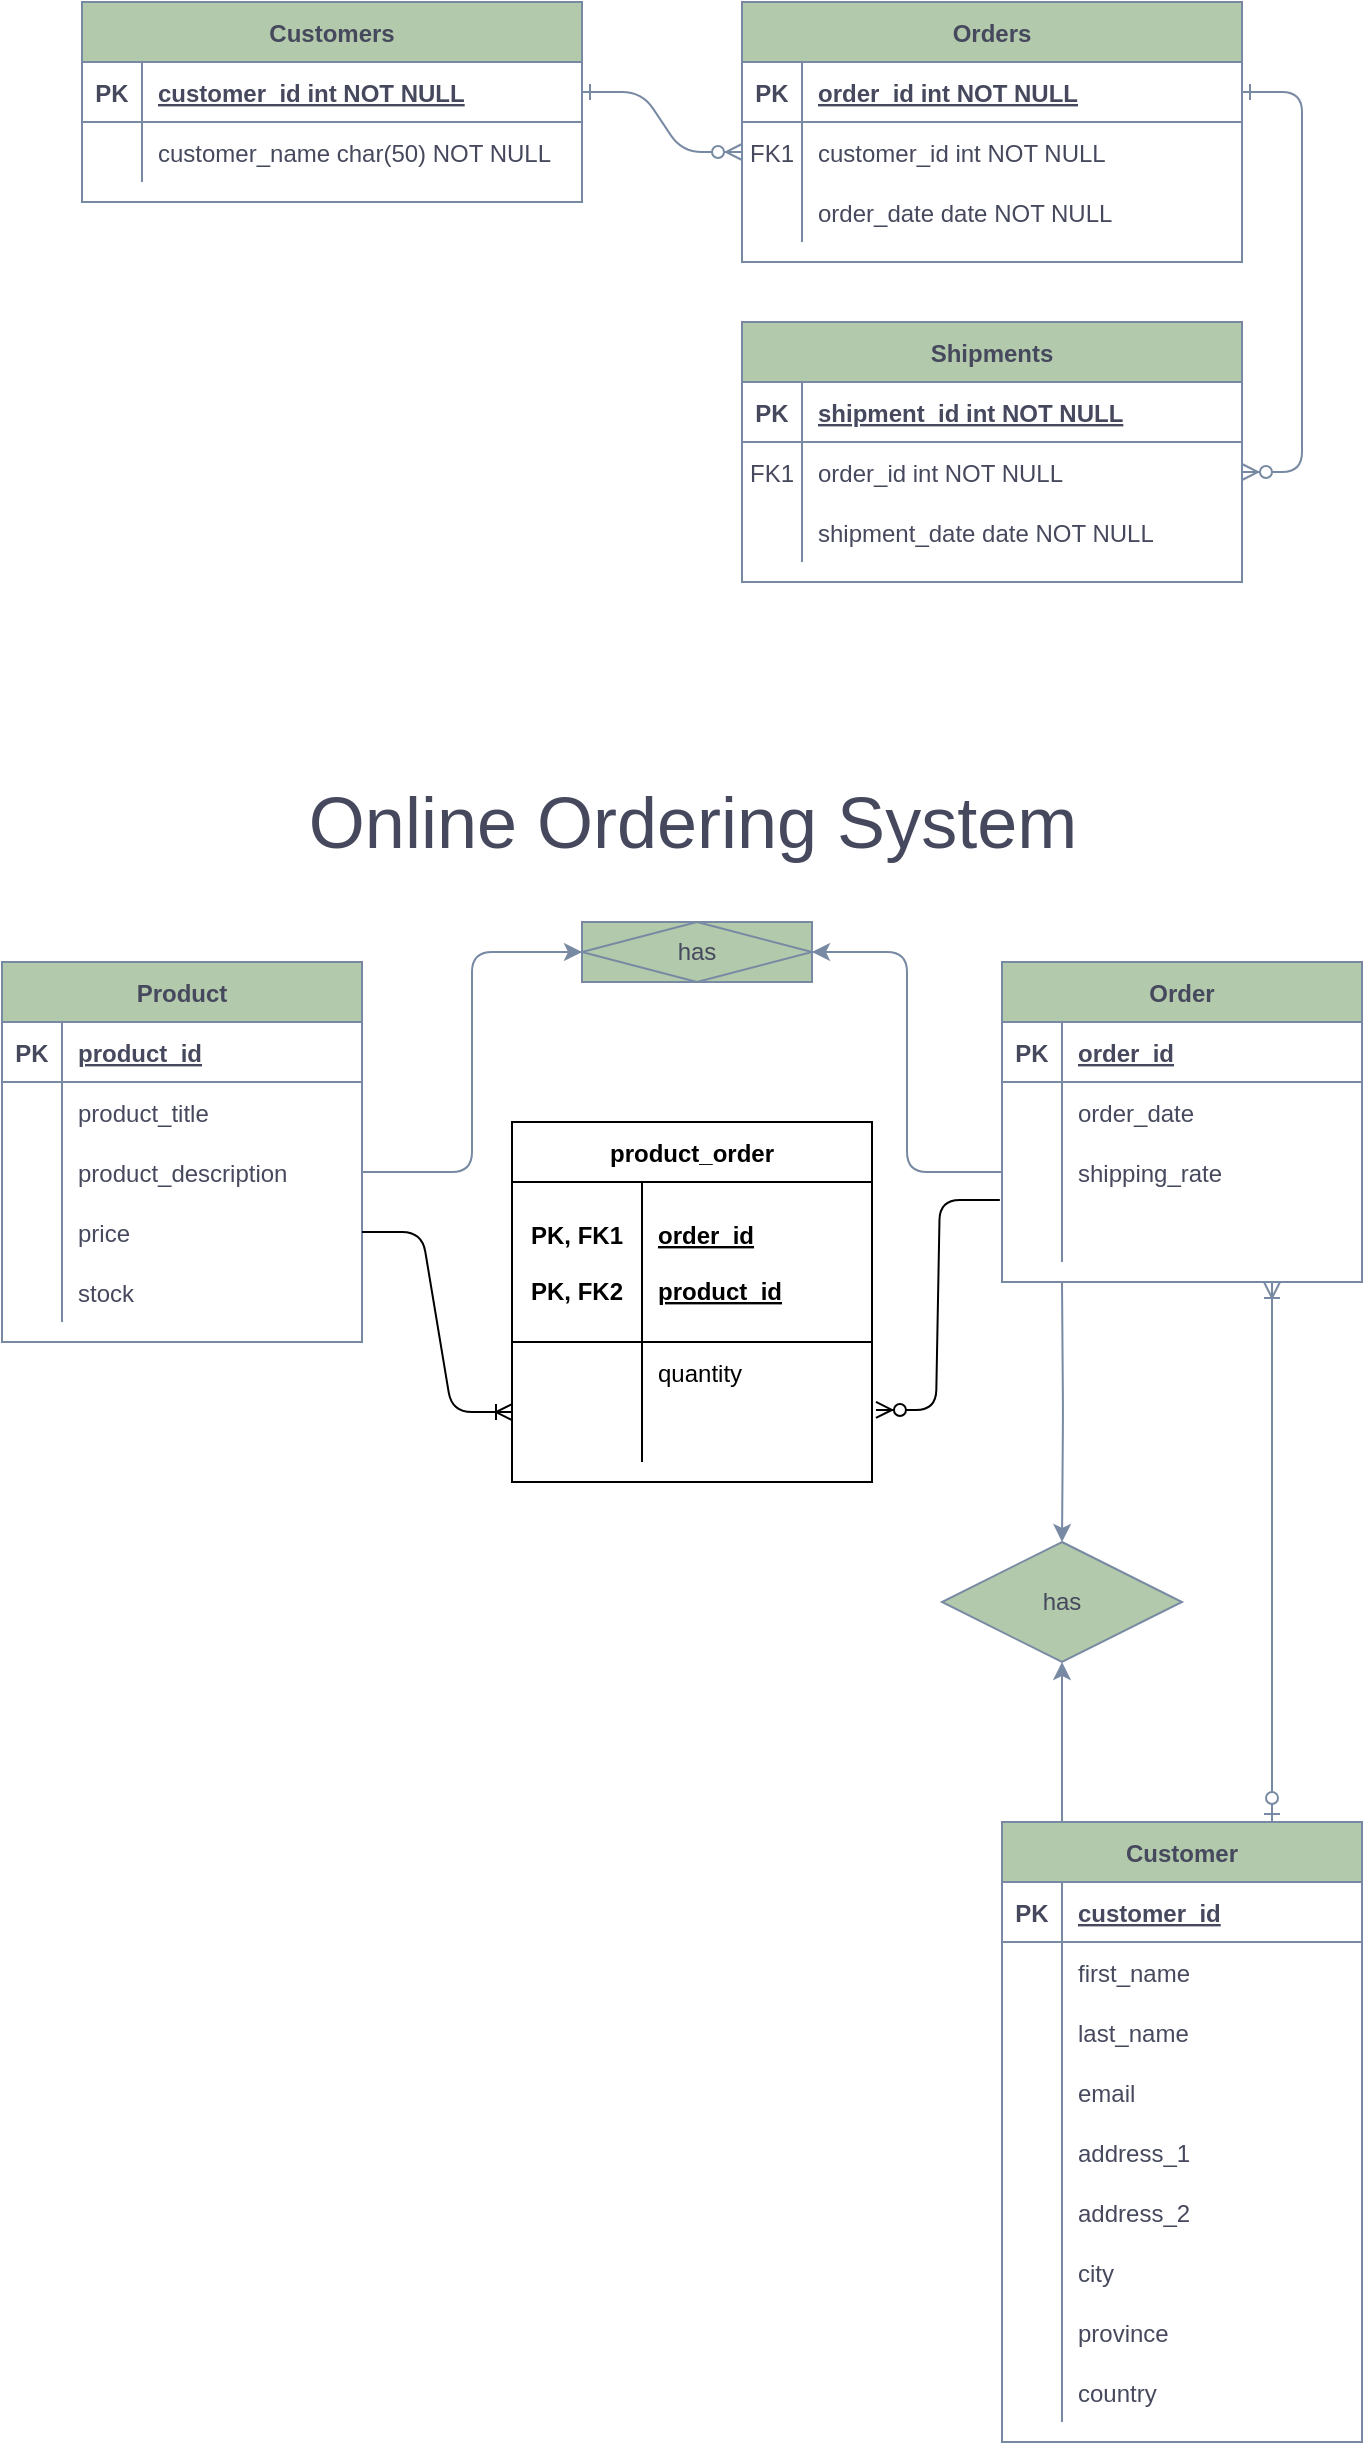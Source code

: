 <mxfile version="14.2.9" type="github">
  <diagram id="R2lEEEUBdFMjLlhIrx00" name="Page-1">
    <mxGraphModel dx="1355" dy="806" grid="1" gridSize="10" guides="1" tooltips="1" connect="1" arrows="1" fold="1" page="1" pageScale="1" pageWidth="850" pageHeight="1100" math="0" shadow="0" extFonts="Permanent Marker^https://fonts.googleapis.com/css?family=Permanent+Marker">
      <root>
        <mxCell id="0" />
        <mxCell id="1" parent="0" />
        <mxCell id="C-vyLk0tnHw3VtMMgP7b-1" value="" style="edgeStyle=entityRelationEdgeStyle;endArrow=ERzeroToMany;startArrow=ERone;endFill=1;startFill=0;strokeColor=#788AA3;fontColor=#46495D;" parent="1" source="C-vyLk0tnHw3VtMMgP7b-24" target="C-vyLk0tnHw3VtMMgP7b-6" edge="1">
          <mxGeometry width="100" height="100" relative="1" as="geometry">
            <mxPoint x="340" y="720" as="sourcePoint" />
            <mxPoint x="440" y="620" as="targetPoint" />
          </mxGeometry>
        </mxCell>
        <mxCell id="C-vyLk0tnHw3VtMMgP7b-12" value="" style="edgeStyle=entityRelationEdgeStyle;endArrow=ERzeroToMany;startArrow=ERone;endFill=1;startFill=0;strokeColor=#788AA3;fontColor=#46495D;" parent="1" source="C-vyLk0tnHw3VtMMgP7b-3" target="C-vyLk0tnHw3VtMMgP7b-17" edge="1">
          <mxGeometry width="100" height="100" relative="1" as="geometry">
            <mxPoint x="400" y="180" as="sourcePoint" />
            <mxPoint x="460" y="205" as="targetPoint" />
          </mxGeometry>
        </mxCell>
        <mxCell id="C-vyLk0tnHw3VtMMgP7b-2" value="Orders" style="shape=table;startSize=30;container=1;collapsible=1;childLayout=tableLayout;fixedRows=1;rowLines=0;fontStyle=1;align=center;resizeLast=1;fillColor=#B2C9AB;strokeColor=#788AA3;fontColor=#46495D;" parent="1" vertex="1">
          <mxGeometry x="450" y="120" width="250" height="130" as="geometry" />
        </mxCell>
        <mxCell id="C-vyLk0tnHw3VtMMgP7b-3" value="" style="shape=partialRectangle;collapsible=0;dropTarget=0;pointerEvents=0;fillColor=none;points=[[0,0.5],[1,0.5]];portConstraint=eastwest;top=0;left=0;right=0;bottom=1;strokeColor=#788AA3;fontColor=#46495D;" parent="C-vyLk0tnHw3VtMMgP7b-2" vertex="1">
          <mxGeometry y="30" width="250" height="30" as="geometry" />
        </mxCell>
        <mxCell id="C-vyLk0tnHw3VtMMgP7b-4" value="PK" style="shape=partialRectangle;overflow=hidden;connectable=0;fillColor=none;top=0;left=0;bottom=0;right=0;fontStyle=1;strokeColor=#788AA3;fontColor=#46495D;" parent="C-vyLk0tnHw3VtMMgP7b-3" vertex="1">
          <mxGeometry width="30" height="30" as="geometry" />
        </mxCell>
        <mxCell id="C-vyLk0tnHw3VtMMgP7b-5" value="order_id int NOT NULL " style="shape=partialRectangle;overflow=hidden;connectable=0;fillColor=none;top=0;left=0;bottom=0;right=0;align=left;spacingLeft=6;fontStyle=5;strokeColor=#788AA3;fontColor=#46495D;" parent="C-vyLk0tnHw3VtMMgP7b-3" vertex="1">
          <mxGeometry x="30" width="220" height="30" as="geometry" />
        </mxCell>
        <mxCell id="C-vyLk0tnHw3VtMMgP7b-6" value="" style="shape=partialRectangle;collapsible=0;dropTarget=0;pointerEvents=0;fillColor=none;points=[[0,0.5],[1,0.5]];portConstraint=eastwest;top=0;left=0;right=0;bottom=0;strokeColor=#788AA3;fontColor=#46495D;" parent="C-vyLk0tnHw3VtMMgP7b-2" vertex="1">
          <mxGeometry y="60" width="250" height="30" as="geometry" />
        </mxCell>
        <mxCell id="C-vyLk0tnHw3VtMMgP7b-7" value="FK1" style="shape=partialRectangle;overflow=hidden;connectable=0;fillColor=none;top=0;left=0;bottom=0;right=0;strokeColor=#788AA3;fontColor=#46495D;" parent="C-vyLk0tnHw3VtMMgP7b-6" vertex="1">
          <mxGeometry width="30" height="30" as="geometry" />
        </mxCell>
        <mxCell id="C-vyLk0tnHw3VtMMgP7b-8" value="customer_id int NOT NULL" style="shape=partialRectangle;overflow=hidden;connectable=0;fillColor=none;top=0;left=0;bottom=0;right=0;align=left;spacingLeft=6;strokeColor=#788AA3;fontColor=#46495D;" parent="C-vyLk0tnHw3VtMMgP7b-6" vertex="1">
          <mxGeometry x="30" width="220" height="30" as="geometry" />
        </mxCell>
        <mxCell id="C-vyLk0tnHw3VtMMgP7b-9" value="" style="shape=partialRectangle;collapsible=0;dropTarget=0;pointerEvents=0;fillColor=none;points=[[0,0.5],[1,0.5]];portConstraint=eastwest;top=0;left=0;right=0;bottom=0;strokeColor=#788AA3;fontColor=#46495D;" parent="C-vyLk0tnHw3VtMMgP7b-2" vertex="1">
          <mxGeometry y="90" width="250" height="30" as="geometry" />
        </mxCell>
        <mxCell id="C-vyLk0tnHw3VtMMgP7b-10" value="" style="shape=partialRectangle;overflow=hidden;connectable=0;fillColor=none;top=0;left=0;bottom=0;right=0;strokeColor=#788AA3;fontColor=#46495D;" parent="C-vyLk0tnHw3VtMMgP7b-9" vertex="1">
          <mxGeometry width="30" height="30" as="geometry" />
        </mxCell>
        <mxCell id="C-vyLk0tnHw3VtMMgP7b-11" value="order_date date NOT NULL" style="shape=partialRectangle;overflow=hidden;connectable=0;fillColor=none;top=0;left=0;bottom=0;right=0;align=left;spacingLeft=6;strokeColor=#788AA3;fontColor=#46495D;" parent="C-vyLk0tnHw3VtMMgP7b-9" vertex="1">
          <mxGeometry x="30" width="220" height="30" as="geometry" />
        </mxCell>
        <mxCell id="C-vyLk0tnHw3VtMMgP7b-13" value="Shipments" style="shape=table;startSize=30;container=1;collapsible=1;childLayout=tableLayout;fixedRows=1;rowLines=0;fontStyle=1;align=center;resizeLast=1;fillColor=#B2C9AB;strokeColor=#788AA3;fontColor=#46495D;" parent="1" vertex="1">
          <mxGeometry x="450" y="280" width="250" height="130" as="geometry" />
        </mxCell>
        <mxCell id="C-vyLk0tnHw3VtMMgP7b-14" value="" style="shape=partialRectangle;collapsible=0;dropTarget=0;pointerEvents=0;fillColor=none;points=[[0,0.5],[1,0.5]];portConstraint=eastwest;top=0;left=0;right=0;bottom=1;strokeColor=#788AA3;fontColor=#46495D;" parent="C-vyLk0tnHw3VtMMgP7b-13" vertex="1">
          <mxGeometry y="30" width="250" height="30" as="geometry" />
        </mxCell>
        <mxCell id="C-vyLk0tnHw3VtMMgP7b-15" value="PK" style="shape=partialRectangle;overflow=hidden;connectable=0;fillColor=none;top=0;left=0;bottom=0;right=0;fontStyle=1;strokeColor=#788AA3;fontColor=#46495D;" parent="C-vyLk0tnHw3VtMMgP7b-14" vertex="1">
          <mxGeometry width="30" height="30" as="geometry" />
        </mxCell>
        <mxCell id="C-vyLk0tnHw3VtMMgP7b-16" value="shipment_id int NOT NULL " style="shape=partialRectangle;overflow=hidden;connectable=0;fillColor=none;top=0;left=0;bottom=0;right=0;align=left;spacingLeft=6;fontStyle=5;strokeColor=#788AA3;fontColor=#46495D;" parent="C-vyLk0tnHw3VtMMgP7b-14" vertex="1">
          <mxGeometry x="30" width="220" height="30" as="geometry" />
        </mxCell>
        <mxCell id="C-vyLk0tnHw3VtMMgP7b-17" value="" style="shape=partialRectangle;collapsible=0;dropTarget=0;pointerEvents=0;fillColor=none;points=[[0,0.5],[1,0.5]];portConstraint=eastwest;top=0;left=0;right=0;bottom=0;strokeColor=#788AA3;fontColor=#46495D;" parent="C-vyLk0tnHw3VtMMgP7b-13" vertex="1">
          <mxGeometry y="60" width="250" height="30" as="geometry" />
        </mxCell>
        <mxCell id="C-vyLk0tnHw3VtMMgP7b-18" value="FK1" style="shape=partialRectangle;overflow=hidden;connectable=0;fillColor=none;top=0;left=0;bottom=0;right=0;strokeColor=#788AA3;fontColor=#46495D;" parent="C-vyLk0tnHw3VtMMgP7b-17" vertex="1">
          <mxGeometry width="30" height="30" as="geometry" />
        </mxCell>
        <mxCell id="C-vyLk0tnHw3VtMMgP7b-19" value="order_id int NOT NULL" style="shape=partialRectangle;overflow=hidden;connectable=0;fillColor=none;top=0;left=0;bottom=0;right=0;align=left;spacingLeft=6;strokeColor=#788AA3;fontColor=#46495D;" parent="C-vyLk0tnHw3VtMMgP7b-17" vertex="1">
          <mxGeometry x="30" width="220" height="30" as="geometry" />
        </mxCell>
        <mxCell id="C-vyLk0tnHw3VtMMgP7b-20" value="" style="shape=partialRectangle;collapsible=0;dropTarget=0;pointerEvents=0;fillColor=none;points=[[0,0.5],[1,0.5]];portConstraint=eastwest;top=0;left=0;right=0;bottom=0;strokeColor=#788AA3;fontColor=#46495D;" parent="C-vyLk0tnHw3VtMMgP7b-13" vertex="1">
          <mxGeometry y="90" width="250" height="30" as="geometry" />
        </mxCell>
        <mxCell id="C-vyLk0tnHw3VtMMgP7b-21" value="" style="shape=partialRectangle;overflow=hidden;connectable=0;fillColor=none;top=0;left=0;bottom=0;right=0;strokeColor=#788AA3;fontColor=#46495D;" parent="C-vyLk0tnHw3VtMMgP7b-20" vertex="1">
          <mxGeometry width="30" height="30" as="geometry" />
        </mxCell>
        <mxCell id="C-vyLk0tnHw3VtMMgP7b-22" value="shipment_date date NOT NULL" style="shape=partialRectangle;overflow=hidden;connectable=0;fillColor=none;top=0;left=0;bottom=0;right=0;align=left;spacingLeft=6;strokeColor=#788AA3;fontColor=#46495D;" parent="C-vyLk0tnHw3VtMMgP7b-20" vertex="1">
          <mxGeometry x="30" width="220" height="30" as="geometry" />
        </mxCell>
        <mxCell id="C-vyLk0tnHw3VtMMgP7b-23" value="Customers" style="shape=table;startSize=30;container=1;collapsible=1;childLayout=tableLayout;fixedRows=1;rowLines=0;fontStyle=1;align=center;resizeLast=1;fillColor=#B2C9AB;strokeColor=#788AA3;fontColor=#46495D;" parent="1" vertex="1">
          <mxGeometry x="120" y="120" width="250" height="100" as="geometry" />
        </mxCell>
        <mxCell id="C-vyLk0tnHw3VtMMgP7b-24" value="" style="shape=partialRectangle;collapsible=0;dropTarget=0;pointerEvents=0;fillColor=none;points=[[0,0.5],[1,0.5]];portConstraint=eastwest;top=0;left=0;right=0;bottom=1;strokeColor=#788AA3;fontColor=#46495D;" parent="C-vyLk0tnHw3VtMMgP7b-23" vertex="1">
          <mxGeometry y="30" width="250" height="30" as="geometry" />
        </mxCell>
        <mxCell id="C-vyLk0tnHw3VtMMgP7b-25" value="PK" style="shape=partialRectangle;overflow=hidden;connectable=0;fillColor=none;top=0;left=0;bottom=0;right=0;fontStyle=1;strokeColor=#788AA3;fontColor=#46495D;" parent="C-vyLk0tnHw3VtMMgP7b-24" vertex="1">
          <mxGeometry width="30" height="30" as="geometry" />
        </mxCell>
        <mxCell id="C-vyLk0tnHw3VtMMgP7b-26" value="customer_id int NOT NULL " style="shape=partialRectangle;overflow=hidden;connectable=0;fillColor=none;top=0;left=0;bottom=0;right=0;align=left;spacingLeft=6;fontStyle=5;strokeColor=#788AA3;fontColor=#46495D;" parent="C-vyLk0tnHw3VtMMgP7b-24" vertex="1">
          <mxGeometry x="30" width="220" height="30" as="geometry" />
        </mxCell>
        <mxCell id="C-vyLk0tnHw3VtMMgP7b-27" value="" style="shape=partialRectangle;collapsible=0;dropTarget=0;pointerEvents=0;fillColor=none;points=[[0,0.5],[1,0.5]];portConstraint=eastwest;top=0;left=0;right=0;bottom=0;strokeColor=#788AA3;fontColor=#46495D;" parent="C-vyLk0tnHw3VtMMgP7b-23" vertex="1">
          <mxGeometry y="60" width="250" height="30" as="geometry" />
        </mxCell>
        <mxCell id="C-vyLk0tnHw3VtMMgP7b-28" value="" style="shape=partialRectangle;overflow=hidden;connectable=0;fillColor=none;top=0;left=0;bottom=0;right=0;strokeColor=#788AA3;fontColor=#46495D;" parent="C-vyLk0tnHw3VtMMgP7b-27" vertex="1">
          <mxGeometry width="30" height="30" as="geometry" />
        </mxCell>
        <mxCell id="C-vyLk0tnHw3VtMMgP7b-29" value="customer_name char(50) NOT NULL" style="shape=partialRectangle;overflow=hidden;connectable=0;fillColor=none;top=0;left=0;bottom=0;right=0;align=left;spacingLeft=6;strokeColor=#788AA3;fontColor=#46495D;" parent="C-vyLk0tnHw3VtMMgP7b-27" vertex="1">
          <mxGeometry x="30" width="220" height="30" as="geometry" />
        </mxCell>
        <mxCell id="H-Zj2OChRAa0Gneqg0xZ-1" value="Product" style="shape=table;startSize=30;container=1;collapsible=1;childLayout=tableLayout;fixedRows=1;rowLines=0;fontStyle=1;align=center;resizeLast=1;fillColor=#B2C9AB;strokeColor=#788AA3;fontColor=#46495D;" parent="1" vertex="1">
          <mxGeometry x="80" y="600" width="180" height="190" as="geometry" />
        </mxCell>
        <mxCell id="H-Zj2OChRAa0Gneqg0xZ-2" value="" style="shape=partialRectangle;collapsible=0;dropTarget=0;pointerEvents=0;fillColor=none;top=0;left=0;bottom=1;right=0;points=[[0,0.5],[1,0.5]];portConstraint=eastwest;strokeColor=#788AA3;fontColor=#46495D;" parent="H-Zj2OChRAa0Gneqg0xZ-1" vertex="1">
          <mxGeometry y="30" width="180" height="30" as="geometry" />
        </mxCell>
        <mxCell id="H-Zj2OChRAa0Gneqg0xZ-3" value="PK" style="shape=partialRectangle;connectable=0;fillColor=none;top=0;left=0;bottom=0;right=0;fontStyle=1;overflow=hidden;strokeColor=#788AA3;fontColor=#46495D;" parent="H-Zj2OChRAa0Gneqg0xZ-2" vertex="1">
          <mxGeometry width="30" height="30" as="geometry" />
        </mxCell>
        <mxCell id="H-Zj2OChRAa0Gneqg0xZ-4" value="product_id" style="shape=partialRectangle;connectable=0;fillColor=none;top=0;left=0;bottom=0;right=0;align=left;spacingLeft=6;fontStyle=5;overflow=hidden;strokeColor=#788AA3;fontColor=#46495D;" parent="H-Zj2OChRAa0Gneqg0xZ-2" vertex="1">
          <mxGeometry x="30" width="150" height="30" as="geometry" />
        </mxCell>
        <mxCell id="H-Zj2OChRAa0Gneqg0xZ-5" value="" style="shape=partialRectangle;collapsible=0;dropTarget=0;pointerEvents=0;fillColor=none;top=0;left=0;bottom=0;right=0;points=[[0,0.5],[1,0.5]];portConstraint=eastwest;strokeColor=#788AA3;fontColor=#46495D;" parent="H-Zj2OChRAa0Gneqg0xZ-1" vertex="1">
          <mxGeometry y="60" width="180" height="30" as="geometry" />
        </mxCell>
        <mxCell id="H-Zj2OChRAa0Gneqg0xZ-6" value="" style="shape=partialRectangle;connectable=0;fillColor=none;top=0;left=0;bottom=0;right=0;editable=1;overflow=hidden;strokeColor=#788AA3;fontColor=#46495D;" parent="H-Zj2OChRAa0Gneqg0xZ-5" vertex="1">
          <mxGeometry width="30" height="30" as="geometry" />
        </mxCell>
        <mxCell id="H-Zj2OChRAa0Gneqg0xZ-7" value="product_title" style="shape=partialRectangle;connectable=0;fillColor=none;top=0;left=0;bottom=0;right=0;align=left;spacingLeft=6;overflow=hidden;strokeColor=#788AA3;fontColor=#46495D;" parent="H-Zj2OChRAa0Gneqg0xZ-5" vertex="1">
          <mxGeometry x="30" width="150" height="30" as="geometry" />
        </mxCell>
        <mxCell id="H-Zj2OChRAa0Gneqg0xZ-8" value="" style="shape=partialRectangle;collapsible=0;dropTarget=0;pointerEvents=0;fillColor=none;top=0;left=0;bottom=0;right=0;points=[[0,0.5],[1,0.5]];portConstraint=eastwest;strokeColor=#788AA3;fontColor=#46495D;" parent="H-Zj2OChRAa0Gneqg0xZ-1" vertex="1">
          <mxGeometry y="90" width="180" height="30" as="geometry" />
        </mxCell>
        <mxCell id="H-Zj2OChRAa0Gneqg0xZ-9" value="" style="shape=partialRectangle;connectable=0;fillColor=none;top=0;left=0;bottom=0;right=0;editable=1;overflow=hidden;strokeColor=#788AA3;fontColor=#46495D;" parent="H-Zj2OChRAa0Gneqg0xZ-8" vertex="1">
          <mxGeometry width="30" height="30" as="geometry" />
        </mxCell>
        <mxCell id="H-Zj2OChRAa0Gneqg0xZ-10" value="product_description" style="shape=partialRectangle;connectable=0;fillColor=none;top=0;left=0;bottom=0;right=0;align=left;spacingLeft=6;overflow=hidden;strokeColor=#788AA3;fontColor=#46495D;" parent="H-Zj2OChRAa0Gneqg0xZ-8" vertex="1">
          <mxGeometry x="30" width="150" height="30" as="geometry" />
        </mxCell>
        <mxCell id="H-Zj2OChRAa0Gneqg0xZ-11" value="" style="shape=partialRectangle;collapsible=0;dropTarget=0;pointerEvents=0;fillColor=none;top=0;left=0;bottom=0;right=0;points=[[0,0.5],[1,0.5]];portConstraint=eastwest;strokeColor=#788AA3;fontColor=#46495D;" parent="H-Zj2OChRAa0Gneqg0xZ-1" vertex="1">
          <mxGeometry y="120" width="180" height="30" as="geometry" />
        </mxCell>
        <mxCell id="H-Zj2OChRAa0Gneqg0xZ-12" value="" style="shape=partialRectangle;connectable=0;fillColor=none;top=0;left=0;bottom=0;right=0;editable=1;overflow=hidden;strokeColor=#788AA3;fontColor=#46495D;" parent="H-Zj2OChRAa0Gneqg0xZ-11" vertex="1">
          <mxGeometry width="30" height="30" as="geometry" />
        </mxCell>
        <mxCell id="H-Zj2OChRAa0Gneqg0xZ-13" value="price" style="shape=partialRectangle;connectable=0;fillColor=none;top=0;left=0;bottom=0;right=0;align=left;spacingLeft=6;overflow=hidden;strokeColor=#788AA3;fontColor=#46495D;" parent="H-Zj2OChRAa0Gneqg0xZ-11" vertex="1">
          <mxGeometry x="30" width="150" height="30" as="geometry" />
        </mxCell>
        <mxCell id="H-Zj2OChRAa0Gneqg0xZ-42" value="" style="shape=partialRectangle;collapsible=0;dropTarget=0;pointerEvents=0;fillColor=none;top=0;left=0;bottom=0;right=0;points=[[0,0.5],[1,0.5]];portConstraint=eastwest;strokeColor=#788AA3;fontColor=#46495D;" parent="H-Zj2OChRAa0Gneqg0xZ-1" vertex="1">
          <mxGeometry y="150" width="180" height="30" as="geometry" />
        </mxCell>
        <mxCell id="H-Zj2OChRAa0Gneqg0xZ-43" value="" style="shape=partialRectangle;connectable=0;fillColor=none;top=0;left=0;bottom=0;right=0;editable=1;overflow=hidden;strokeColor=#788AA3;fontColor=#46495D;" parent="H-Zj2OChRAa0Gneqg0xZ-42" vertex="1">
          <mxGeometry width="30" height="30" as="geometry" />
        </mxCell>
        <mxCell id="H-Zj2OChRAa0Gneqg0xZ-44" value="stock" style="shape=partialRectangle;connectable=0;fillColor=none;top=0;left=0;bottom=0;right=0;align=left;spacingLeft=6;overflow=hidden;strokeColor=#788AA3;fontColor=#46495D;" parent="H-Zj2OChRAa0Gneqg0xZ-42" vertex="1">
          <mxGeometry x="30" width="150" height="30" as="geometry" />
        </mxCell>
        <mxCell id="H-Zj2OChRAa0Gneqg0xZ-61" style="edgeStyle=orthogonalEdgeStyle;curved=0;rounded=1;sketch=0;orthogonalLoop=1;jettySize=auto;html=1;entryX=0.5;entryY=0;entryDx=0;entryDy=0;strokeColor=#788AA3;fillColor=#B2C9AB;fontColor=#46495D;" parent="1" target="H-Zj2OChRAa0Gneqg0xZ-60" edge="1">
          <mxGeometry relative="1" as="geometry">
            <mxPoint x="610" y="760" as="sourcePoint" />
          </mxGeometry>
        </mxCell>
        <mxCell id="H-Zj2OChRAa0Gneqg0xZ-14" value="Order" style="shape=table;startSize=30;container=1;collapsible=1;childLayout=tableLayout;fixedRows=1;rowLines=0;fontStyle=1;align=center;resizeLast=1;fillColor=#B2C9AB;strokeColor=#788AA3;fontColor=#46495D;" parent="1" vertex="1">
          <mxGeometry x="580" y="600" width="180" height="160" as="geometry" />
        </mxCell>
        <mxCell id="H-Zj2OChRAa0Gneqg0xZ-15" value="" style="shape=partialRectangle;collapsible=0;dropTarget=0;pointerEvents=0;fillColor=none;top=0;left=0;bottom=1;right=0;points=[[0,0.5],[1,0.5]];portConstraint=eastwest;strokeColor=#788AA3;fontColor=#46495D;" parent="H-Zj2OChRAa0Gneqg0xZ-14" vertex="1">
          <mxGeometry y="30" width="180" height="30" as="geometry" />
        </mxCell>
        <mxCell id="H-Zj2OChRAa0Gneqg0xZ-16" value="PK" style="shape=partialRectangle;connectable=0;fillColor=none;top=0;left=0;bottom=0;right=0;fontStyle=1;overflow=hidden;strokeColor=#788AA3;fontColor=#46495D;" parent="H-Zj2OChRAa0Gneqg0xZ-15" vertex="1">
          <mxGeometry width="30" height="30" as="geometry" />
        </mxCell>
        <mxCell id="H-Zj2OChRAa0Gneqg0xZ-17" value="order_id" style="shape=partialRectangle;connectable=0;fillColor=none;top=0;left=0;bottom=0;right=0;align=left;spacingLeft=6;fontStyle=5;overflow=hidden;strokeColor=#788AA3;fontColor=#46495D;" parent="H-Zj2OChRAa0Gneqg0xZ-15" vertex="1">
          <mxGeometry x="30" width="150" height="30" as="geometry" />
        </mxCell>
        <mxCell id="H-Zj2OChRAa0Gneqg0xZ-18" value="" style="shape=partialRectangle;collapsible=0;dropTarget=0;pointerEvents=0;fillColor=none;top=0;left=0;bottom=0;right=0;points=[[0,0.5],[1,0.5]];portConstraint=eastwest;strokeColor=#788AA3;fontColor=#46495D;" parent="H-Zj2OChRAa0Gneqg0xZ-14" vertex="1">
          <mxGeometry y="60" width="180" height="30" as="geometry" />
        </mxCell>
        <mxCell id="H-Zj2OChRAa0Gneqg0xZ-19" value="" style="shape=partialRectangle;connectable=0;fillColor=none;top=0;left=0;bottom=0;right=0;editable=1;overflow=hidden;strokeColor=#788AA3;fontColor=#46495D;" parent="H-Zj2OChRAa0Gneqg0xZ-18" vertex="1">
          <mxGeometry width="30" height="30" as="geometry" />
        </mxCell>
        <mxCell id="H-Zj2OChRAa0Gneqg0xZ-20" value="order_date" style="shape=partialRectangle;connectable=0;fillColor=none;top=0;left=0;bottom=0;right=0;align=left;spacingLeft=6;overflow=hidden;strokeColor=#788AA3;fontColor=#46495D;" parent="H-Zj2OChRAa0Gneqg0xZ-18" vertex="1">
          <mxGeometry x="30" width="150" height="30" as="geometry" />
        </mxCell>
        <mxCell id="H-Zj2OChRAa0Gneqg0xZ-21" value="" style="shape=partialRectangle;collapsible=0;dropTarget=0;pointerEvents=0;fillColor=none;top=0;left=0;bottom=0;right=0;points=[[0,0.5],[1,0.5]];portConstraint=eastwest;strokeColor=#788AA3;fontColor=#46495D;" parent="H-Zj2OChRAa0Gneqg0xZ-14" vertex="1">
          <mxGeometry y="90" width="180" height="30" as="geometry" />
        </mxCell>
        <mxCell id="H-Zj2OChRAa0Gneqg0xZ-22" value="" style="shape=partialRectangle;connectable=0;fillColor=none;top=0;left=0;bottom=0;right=0;editable=1;overflow=hidden;strokeColor=#788AA3;fontColor=#46495D;" parent="H-Zj2OChRAa0Gneqg0xZ-21" vertex="1">
          <mxGeometry width="30" height="30" as="geometry" />
        </mxCell>
        <mxCell id="H-Zj2OChRAa0Gneqg0xZ-23" value="shipping_rate" style="shape=partialRectangle;connectable=0;fillColor=none;top=0;left=0;bottom=0;right=0;align=left;spacingLeft=6;overflow=hidden;strokeColor=#788AA3;fontColor=#46495D;" parent="H-Zj2OChRAa0Gneqg0xZ-21" vertex="1">
          <mxGeometry x="30" width="150" height="30" as="geometry" />
        </mxCell>
        <mxCell id="H-Zj2OChRAa0Gneqg0xZ-24" value="" style="shape=partialRectangle;collapsible=0;dropTarget=0;pointerEvents=0;fillColor=none;top=0;left=0;bottom=0;right=0;points=[[0,0.5],[1,0.5]];portConstraint=eastwest;strokeColor=#788AA3;fontColor=#46495D;" parent="H-Zj2OChRAa0Gneqg0xZ-14" vertex="1">
          <mxGeometry y="120" width="180" height="30" as="geometry" />
        </mxCell>
        <mxCell id="H-Zj2OChRAa0Gneqg0xZ-25" value="" style="shape=partialRectangle;connectable=0;fillColor=none;top=0;left=0;bottom=0;right=0;editable=1;overflow=hidden;strokeColor=#788AA3;fontColor=#46495D;" parent="H-Zj2OChRAa0Gneqg0xZ-24" vertex="1">
          <mxGeometry width="30" height="30" as="geometry" />
        </mxCell>
        <mxCell id="H-Zj2OChRAa0Gneqg0xZ-26" value="" style="shape=partialRectangle;connectable=0;fillColor=none;top=0;left=0;bottom=0;right=0;align=left;spacingLeft=6;overflow=hidden;strokeColor=#788AA3;fontColor=#46495D;" parent="H-Zj2OChRAa0Gneqg0xZ-24" vertex="1">
          <mxGeometry x="30" width="150" height="30" as="geometry" />
        </mxCell>
        <mxCell id="H-Zj2OChRAa0Gneqg0xZ-62" style="edgeStyle=orthogonalEdgeStyle;curved=0;rounded=1;sketch=0;orthogonalLoop=1;jettySize=auto;html=1;strokeColor=#788AA3;fillColor=#B2C9AB;fontColor=#46495D;entryX=0.5;entryY=1;entryDx=0;entryDy=0;" parent="1" source="H-Zj2OChRAa0Gneqg0xZ-27" target="H-Zj2OChRAa0Gneqg0xZ-60" edge="1">
          <mxGeometry relative="1" as="geometry">
            <mxPoint x="670" y="910" as="targetPoint" />
            <mxPoint x="610" y="960" as="sourcePoint" />
            <Array as="points">
              <mxPoint x="610" y="970" />
              <mxPoint x="610" y="970" />
            </Array>
          </mxGeometry>
        </mxCell>
        <mxCell id="H-Zj2OChRAa0Gneqg0xZ-27" value="Customer" style="shape=table;startSize=30;container=1;collapsible=1;childLayout=tableLayout;fixedRows=1;rowLines=0;fontStyle=1;align=center;resizeLast=1;fillColor=#B2C9AB;strokeColor=#788AA3;fontColor=#46495D;" parent="1" vertex="1">
          <mxGeometry x="580" y="1030" width="180" height="310" as="geometry" />
        </mxCell>
        <mxCell id="H-Zj2OChRAa0Gneqg0xZ-28" value="" style="shape=partialRectangle;collapsible=0;dropTarget=0;pointerEvents=0;fillColor=none;top=0;left=0;bottom=1;right=0;points=[[0,0.5],[1,0.5]];portConstraint=eastwest;strokeColor=#788AA3;fontColor=#46495D;" parent="H-Zj2OChRAa0Gneqg0xZ-27" vertex="1">
          <mxGeometry y="30" width="180" height="30" as="geometry" />
        </mxCell>
        <mxCell id="H-Zj2OChRAa0Gneqg0xZ-29" value="PK" style="shape=partialRectangle;connectable=0;fillColor=none;top=0;left=0;bottom=0;right=0;fontStyle=1;overflow=hidden;strokeColor=#788AA3;fontColor=#46495D;" parent="H-Zj2OChRAa0Gneqg0xZ-28" vertex="1">
          <mxGeometry width="30" height="30" as="geometry" />
        </mxCell>
        <mxCell id="H-Zj2OChRAa0Gneqg0xZ-30" value="customer_id" style="shape=partialRectangle;connectable=0;fillColor=none;top=0;left=0;bottom=0;right=0;align=left;spacingLeft=6;fontStyle=5;overflow=hidden;strokeColor=#788AA3;fontColor=#46495D;" parent="H-Zj2OChRAa0Gneqg0xZ-28" vertex="1">
          <mxGeometry x="30" width="150" height="30" as="geometry" />
        </mxCell>
        <mxCell id="H-Zj2OChRAa0Gneqg0xZ-31" value="" style="shape=partialRectangle;collapsible=0;dropTarget=0;pointerEvents=0;fillColor=none;top=0;left=0;bottom=0;right=0;points=[[0,0.5],[1,0.5]];portConstraint=eastwest;strokeColor=#788AA3;fontColor=#46495D;" parent="H-Zj2OChRAa0Gneqg0xZ-27" vertex="1">
          <mxGeometry y="60" width="180" height="30" as="geometry" />
        </mxCell>
        <mxCell id="H-Zj2OChRAa0Gneqg0xZ-32" value="" style="shape=partialRectangle;connectable=0;fillColor=none;top=0;left=0;bottom=0;right=0;editable=1;overflow=hidden;strokeColor=#788AA3;fontColor=#46495D;" parent="H-Zj2OChRAa0Gneqg0xZ-31" vertex="1">
          <mxGeometry width="30" height="30" as="geometry" />
        </mxCell>
        <mxCell id="H-Zj2OChRAa0Gneqg0xZ-33" value="first_name" style="shape=partialRectangle;connectable=0;fillColor=none;top=0;left=0;bottom=0;right=0;align=left;spacingLeft=6;overflow=hidden;strokeColor=#788AA3;fontColor=#46495D;" parent="H-Zj2OChRAa0Gneqg0xZ-31" vertex="1">
          <mxGeometry x="30" width="150" height="30" as="geometry" />
        </mxCell>
        <mxCell id="H-Zj2OChRAa0Gneqg0xZ-34" value="" style="shape=partialRectangle;collapsible=0;dropTarget=0;pointerEvents=0;fillColor=none;top=0;left=0;bottom=0;right=0;points=[[0,0.5],[1,0.5]];portConstraint=eastwest;strokeColor=#788AA3;fontColor=#46495D;" parent="H-Zj2OChRAa0Gneqg0xZ-27" vertex="1">
          <mxGeometry y="90" width="180" height="30" as="geometry" />
        </mxCell>
        <mxCell id="H-Zj2OChRAa0Gneqg0xZ-35" value="" style="shape=partialRectangle;connectable=0;fillColor=none;top=0;left=0;bottom=0;right=0;editable=1;overflow=hidden;strokeColor=#788AA3;fontColor=#46495D;" parent="H-Zj2OChRAa0Gneqg0xZ-34" vertex="1">
          <mxGeometry width="30" height="30" as="geometry" />
        </mxCell>
        <mxCell id="H-Zj2OChRAa0Gneqg0xZ-36" value="last_name" style="shape=partialRectangle;connectable=0;fillColor=none;top=0;left=0;bottom=0;right=0;align=left;spacingLeft=6;overflow=hidden;strokeColor=#788AA3;fontColor=#46495D;" parent="H-Zj2OChRAa0Gneqg0xZ-34" vertex="1">
          <mxGeometry x="30" width="150" height="30" as="geometry" />
        </mxCell>
        <mxCell id="H-Zj2OChRAa0Gneqg0xZ-37" value="" style="shape=partialRectangle;collapsible=0;dropTarget=0;pointerEvents=0;fillColor=none;top=0;left=0;bottom=0;right=0;points=[[0,0.5],[1,0.5]];portConstraint=eastwest;strokeColor=#788AA3;fontColor=#46495D;" parent="H-Zj2OChRAa0Gneqg0xZ-27" vertex="1">
          <mxGeometry y="120" width="180" height="30" as="geometry" />
        </mxCell>
        <mxCell id="H-Zj2OChRAa0Gneqg0xZ-38" value="" style="shape=partialRectangle;connectable=0;fillColor=none;top=0;left=0;bottom=0;right=0;editable=1;overflow=hidden;strokeColor=#788AA3;fontColor=#46495D;" parent="H-Zj2OChRAa0Gneqg0xZ-37" vertex="1">
          <mxGeometry width="30" height="30" as="geometry" />
        </mxCell>
        <mxCell id="H-Zj2OChRAa0Gneqg0xZ-39" value="email" style="shape=partialRectangle;connectable=0;fillColor=none;top=0;left=0;bottom=0;right=0;align=left;spacingLeft=6;overflow=hidden;strokeColor=#788AA3;fontColor=#46495D;" parent="H-Zj2OChRAa0Gneqg0xZ-37" vertex="1">
          <mxGeometry x="30" width="150" height="30" as="geometry" />
        </mxCell>
        <mxCell id="H-Zj2OChRAa0Gneqg0xZ-45" value="" style="shape=partialRectangle;collapsible=0;dropTarget=0;pointerEvents=0;fillColor=none;top=0;left=0;bottom=0;right=0;points=[[0,0.5],[1,0.5]];portConstraint=eastwest;strokeColor=#788AA3;fontColor=#46495D;" parent="H-Zj2OChRAa0Gneqg0xZ-27" vertex="1">
          <mxGeometry y="150" width="180" height="30" as="geometry" />
        </mxCell>
        <mxCell id="H-Zj2OChRAa0Gneqg0xZ-46" value="" style="shape=partialRectangle;connectable=0;fillColor=none;top=0;left=0;bottom=0;right=0;editable=1;overflow=hidden;strokeColor=#788AA3;fontColor=#46495D;" parent="H-Zj2OChRAa0Gneqg0xZ-45" vertex="1">
          <mxGeometry width="30" height="30" as="geometry" />
        </mxCell>
        <mxCell id="H-Zj2OChRAa0Gneqg0xZ-47" value="address_1" style="shape=partialRectangle;connectable=0;fillColor=none;top=0;left=0;bottom=0;right=0;align=left;spacingLeft=6;overflow=hidden;strokeColor=#788AA3;fontColor=#46495D;" parent="H-Zj2OChRAa0Gneqg0xZ-45" vertex="1">
          <mxGeometry x="30" width="150" height="30" as="geometry" />
        </mxCell>
        <mxCell id="H-Zj2OChRAa0Gneqg0xZ-48" value="" style="shape=partialRectangle;collapsible=0;dropTarget=0;pointerEvents=0;fillColor=none;top=0;left=0;bottom=0;right=0;points=[[0,0.5],[1,0.5]];portConstraint=eastwest;strokeColor=#788AA3;fontColor=#46495D;" parent="H-Zj2OChRAa0Gneqg0xZ-27" vertex="1">
          <mxGeometry y="180" width="180" height="30" as="geometry" />
        </mxCell>
        <mxCell id="H-Zj2OChRAa0Gneqg0xZ-49" value="" style="shape=partialRectangle;connectable=0;fillColor=none;top=0;left=0;bottom=0;right=0;editable=1;overflow=hidden;strokeColor=#788AA3;fontColor=#46495D;" parent="H-Zj2OChRAa0Gneqg0xZ-48" vertex="1">
          <mxGeometry width="30" height="30" as="geometry" />
        </mxCell>
        <mxCell id="H-Zj2OChRAa0Gneqg0xZ-50" value="address_2" style="shape=partialRectangle;connectable=0;fillColor=none;top=0;left=0;bottom=0;right=0;align=left;spacingLeft=6;overflow=hidden;strokeColor=#788AA3;fontColor=#46495D;" parent="H-Zj2OChRAa0Gneqg0xZ-48" vertex="1">
          <mxGeometry x="30" width="150" height="30" as="geometry" />
        </mxCell>
        <mxCell id="H-Zj2OChRAa0Gneqg0xZ-51" value="" style="shape=partialRectangle;collapsible=0;dropTarget=0;pointerEvents=0;fillColor=none;top=0;left=0;bottom=0;right=0;points=[[0,0.5],[1,0.5]];portConstraint=eastwest;strokeColor=#788AA3;fontColor=#46495D;" parent="H-Zj2OChRAa0Gneqg0xZ-27" vertex="1">
          <mxGeometry y="210" width="180" height="30" as="geometry" />
        </mxCell>
        <mxCell id="H-Zj2OChRAa0Gneqg0xZ-52" value="" style="shape=partialRectangle;connectable=0;fillColor=none;top=0;left=0;bottom=0;right=0;editable=1;overflow=hidden;strokeColor=#788AA3;fontColor=#46495D;" parent="H-Zj2OChRAa0Gneqg0xZ-51" vertex="1">
          <mxGeometry width="30" height="30" as="geometry" />
        </mxCell>
        <mxCell id="H-Zj2OChRAa0Gneqg0xZ-53" value="city" style="shape=partialRectangle;connectable=0;fillColor=none;top=0;left=0;bottom=0;right=0;align=left;spacingLeft=6;overflow=hidden;strokeColor=#788AA3;fontColor=#46495D;" parent="H-Zj2OChRAa0Gneqg0xZ-51" vertex="1">
          <mxGeometry x="30" width="150" height="30" as="geometry" />
        </mxCell>
        <mxCell id="H-Zj2OChRAa0Gneqg0xZ-54" value="" style="shape=partialRectangle;collapsible=0;dropTarget=0;pointerEvents=0;fillColor=none;top=0;left=0;bottom=0;right=0;points=[[0,0.5],[1,0.5]];portConstraint=eastwest;strokeColor=#788AA3;fontColor=#46495D;" parent="H-Zj2OChRAa0Gneqg0xZ-27" vertex="1">
          <mxGeometry y="240" width="180" height="30" as="geometry" />
        </mxCell>
        <mxCell id="H-Zj2OChRAa0Gneqg0xZ-55" value="" style="shape=partialRectangle;connectable=0;fillColor=none;top=0;left=0;bottom=0;right=0;editable=1;overflow=hidden;strokeColor=#788AA3;fontColor=#46495D;" parent="H-Zj2OChRAa0Gneqg0xZ-54" vertex="1">
          <mxGeometry width="30" height="30" as="geometry" />
        </mxCell>
        <mxCell id="H-Zj2OChRAa0Gneqg0xZ-56" value="province" style="shape=partialRectangle;connectable=0;fillColor=none;top=0;left=0;bottom=0;right=0;align=left;spacingLeft=6;overflow=hidden;strokeColor=#788AA3;fontColor=#46495D;" parent="H-Zj2OChRAa0Gneqg0xZ-54" vertex="1">
          <mxGeometry x="30" width="150" height="30" as="geometry" />
        </mxCell>
        <mxCell id="H-Zj2OChRAa0Gneqg0xZ-57" value="" style="shape=partialRectangle;collapsible=0;dropTarget=0;pointerEvents=0;fillColor=none;top=0;left=0;bottom=0;right=0;points=[[0,0.5],[1,0.5]];portConstraint=eastwest;strokeColor=#788AA3;fontColor=#46495D;" parent="H-Zj2OChRAa0Gneqg0xZ-27" vertex="1">
          <mxGeometry y="270" width="180" height="30" as="geometry" />
        </mxCell>
        <mxCell id="H-Zj2OChRAa0Gneqg0xZ-58" value="" style="shape=partialRectangle;connectable=0;fillColor=none;top=0;left=0;bottom=0;right=0;editable=1;overflow=hidden;strokeColor=#788AA3;fontColor=#46495D;" parent="H-Zj2OChRAa0Gneqg0xZ-57" vertex="1">
          <mxGeometry width="30" height="30" as="geometry" />
        </mxCell>
        <mxCell id="H-Zj2OChRAa0Gneqg0xZ-59" value="country" style="shape=partialRectangle;connectable=0;fillColor=none;top=0;left=0;bottom=0;right=0;align=left;spacingLeft=6;overflow=hidden;strokeColor=#788AA3;fontColor=#46495D;" parent="H-Zj2OChRAa0Gneqg0xZ-57" vertex="1">
          <mxGeometry x="30" width="150" height="30" as="geometry" />
        </mxCell>
        <mxCell id="H-Zj2OChRAa0Gneqg0xZ-40" value="&lt;font style=&quot;font-size: 36px&quot;&gt;Online Ordering System&lt;/font&gt;" style="text;html=1;strokeColor=none;fillColor=none;align=center;verticalAlign=middle;whiteSpace=wrap;rounded=0;fontColor=#46495D;" parent="1" vertex="1">
          <mxGeometry x="213" y="520" width="425" height="20" as="geometry" />
        </mxCell>
        <mxCell id="H-Zj2OChRAa0Gneqg0xZ-60" value="has" style="shape=rhombus;perimeter=rhombusPerimeter;whiteSpace=wrap;html=1;align=center;rounded=0;sketch=0;strokeColor=#788AA3;fillColor=#B2C9AB;fontColor=#46495D;" parent="1" vertex="1">
          <mxGeometry x="550" y="890" width="120" height="60" as="geometry" />
        </mxCell>
        <mxCell id="H-Zj2OChRAa0Gneqg0xZ-64" style="edgeStyle=orthogonalEdgeStyle;curved=0;rounded=1;sketch=0;orthogonalLoop=1;jettySize=auto;html=1;exitX=1;exitY=0.5;exitDx=0;exitDy=0;entryX=0;entryY=0.5;entryDx=0;entryDy=0;strokeColor=#788AA3;fillColor=#B2C9AB;fontColor=#46495D;" parent="1" source="H-Zj2OChRAa0Gneqg0xZ-8" target="H-Zj2OChRAa0Gneqg0xZ-66" edge="1">
          <mxGeometry relative="1" as="geometry">
            <mxPoint x="370" y="705" as="targetPoint" />
          </mxGeometry>
        </mxCell>
        <mxCell id="H-Zj2OChRAa0Gneqg0xZ-65" style="edgeStyle=orthogonalEdgeStyle;curved=0;rounded=1;sketch=0;orthogonalLoop=1;jettySize=auto;html=1;exitX=0;exitY=0.5;exitDx=0;exitDy=0;strokeColor=#788AA3;fillColor=#B2C9AB;fontColor=#46495D;entryX=1;entryY=0.5;entryDx=0;entryDy=0;" parent="1" source="H-Zj2OChRAa0Gneqg0xZ-21" target="H-Zj2OChRAa0Gneqg0xZ-66" edge="1">
          <mxGeometry relative="1" as="geometry">
            <mxPoint x="490" y="705" as="targetPoint" />
          </mxGeometry>
        </mxCell>
        <mxCell id="H-Zj2OChRAa0Gneqg0xZ-66" value="has" style="shape=associativeEntity;whiteSpace=wrap;html=1;align=center;rounded=0;sketch=0;strokeColor=#788AA3;fillColor=#B2C9AB;fontColor=#46495D;" parent="1" vertex="1">
          <mxGeometry x="370" y="580" width="115" height="30" as="geometry" />
        </mxCell>
        <mxCell id="H-Zj2OChRAa0Gneqg0xZ-71" value="" style="fontSize=12;html=1;endArrow=ERoneToMany;startArrow=ERzeroToOne;strokeColor=#788AA3;fillColor=#B2C9AB;exitX=0.75;exitY=0;exitDx=0;exitDy=0;entryX=0.75;entryY=1;entryDx=0;entryDy=0;fontColor=#46495D;" parent="1" source="H-Zj2OChRAa0Gneqg0xZ-27" target="H-Zj2OChRAa0Gneqg0xZ-14" edge="1">
          <mxGeometry width="100" height="100" relative="1" as="geometry">
            <mxPoint x="710" y="945" as="sourcePoint" />
            <mxPoint x="700" y="735" as="targetPoint" />
            <Array as="points" />
          </mxGeometry>
        </mxCell>
        <mxCell id="O2nUU0sKYp48wRaBl3pW-1" value="product_order" style="shape=table;startSize=30;container=1;collapsible=1;childLayout=tableLayout;fixedRows=1;rowLines=0;fontStyle=1;align=center;resizeLast=1;" vertex="1" parent="1">
          <mxGeometry x="335" y="680" width="180" height="180" as="geometry" />
        </mxCell>
        <mxCell id="O2nUU0sKYp48wRaBl3pW-2" value="" style="shape=partialRectangle;collapsible=0;dropTarget=0;pointerEvents=0;fillColor=none;top=0;left=0;bottom=1;right=0;points=[[0,0.5],[1,0.5]];portConstraint=eastwest;" vertex="1" parent="O2nUU0sKYp48wRaBl3pW-1">
          <mxGeometry y="30" width="180" height="80" as="geometry" />
        </mxCell>
        <mxCell id="O2nUU0sKYp48wRaBl3pW-3" value="PK, FK1&#xa;&#xa;PK, FK2" style="shape=partialRectangle;connectable=0;fillColor=none;top=0;left=0;bottom=0;right=0;fontStyle=1;overflow=hidden;" vertex="1" parent="O2nUU0sKYp48wRaBl3pW-2">
          <mxGeometry width="65" height="80" as="geometry" />
        </mxCell>
        <mxCell id="O2nUU0sKYp48wRaBl3pW-4" value="order_id&#xa;&#xa;product_id" style="shape=partialRectangle;connectable=0;fillColor=none;top=0;left=0;bottom=0;right=0;align=left;spacingLeft=6;fontStyle=5;overflow=hidden;" vertex="1" parent="O2nUU0sKYp48wRaBl3pW-2">
          <mxGeometry x="65" width="115" height="80" as="geometry" />
        </mxCell>
        <mxCell id="O2nUU0sKYp48wRaBl3pW-5" value="" style="shape=partialRectangle;collapsible=0;dropTarget=0;pointerEvents=0;fillColor=none;top=0;left=0;bottom=0;right=0;points=[[0,0.5],[1,0.5]];portConstraint=eastwest;" vertex="1" parent="O2nUU0sKYp48wRaBl3pW-1">
          <mxGeometry y="110" width="180" height="30" as="geometry" />
        </mxCell>
        <mxCell id="O2nUU0sKYp48wRaBl3pW-6" value="" style="shape=partialRectangle;connectable=0;fillColor=none;top=0;left=0;bottom=0;right=0;editable=1;overflow=hidden;" vertex="1" parent="O2nUU0sKYp48wRaBl3pW-5">
          <mxGeometry width="65" height="30" as="geometry" />
        </mxCell>
        <mxCell id="O2nUU0sKYp48wRaBl3pW-7" value="quantity" style="shape=partialRectangle;connectable=0;fillColor=none;top=0;left=0;bottom=0;right=0;align=left;spacingLeft=6;overflow=hidden;" vertex="1" parent="O2nUU0sKYp48wRaBl3pW-5">
          <mxGeometry x="65" width="115" height="30" as="geometry" />
        </mxCell>
        <mxCell id="O2nUU0sKYp48wRaBl3pW-8" value="" style="shape=partialRectangle;collapsible=0;dropTarget=0;pointerEvents=0;fillColor=none;top=0;left=0;bottom=0;right=0;points=[[0,0.5],[1,0.5]];portConstraint=eastwest;" vertex="1" parent="O2nUU0sKYp48wRaBl3pW-1">
          <mxGeometry y="140" width="180" height="30" as="geometry" />
        </mxCell>
        <mxCell id="O2nUU0sKYp48wRaBl3pW-9" value="" style="shape=partialRectangle;connectable=0;fillColor=none;top=0;left=0;bottom=0;right=0;editable=1;overflow=hidden;" vertex="1" parent="O2nUU0sKYp48wRaBl3pW-8">
          <mxGeometry width="65" height="30" as="geometry" />
        </mxCell>
        <mxCell id="O2nUU0sKYp48wRaBl3pW-10" value="" style="shape=partialRectangle;connectable=0;fillColor=none;top=0;left=0;bottom=0;right=0;align=left;spacingLeft=6;overflow=hidden;" vertex="1" parent="O2nUU0sKYp48wRaBl3pW-8">
          <mxGeometry x="65" width="115" height="30" as="geometry" />
        </mxCell>
        <mxCell id="O2nUU0sKYp48wRaBl3pW-14" value="" style="edgeStyle=entityRelationEdgeStyle;fontSize=12;html=1;endArrow=ERoneToMany;entryX=0;entryY=0.167;entryDx=0;entryDy=0;entryPerimeter=0;exitX=1;exitY=0.5;exitDx=0;exitDy=0;" edge="1" parent="1" source="H-Zj2OChRAa0Gneqg0xZ-11" target="O2nUU0sKYp48wRaBl3pW-8">
          <mxGeometry width="100" height="100" relative="1" as="geometry">
            <mxPoint x="170" y="900" as="sourcePoint" />
            <mxPoint x="270" y="800" as="targetPoint" />
          </mxGeometry>
        </mxCell>
        <mxCell id="O2nUU0sKYp48wRaBl3pW-15" value="" style="edgeStyle=entityRelationEdgeStyle;fontSize=12;html=1;endArrow=ERzeroToMany;endFill=1;exitX=-0.006;exitY=-0.033;exitDx=0;exitDy=0;exitPerimeter=0;entryX=1.011;entryY=0.133;entryDx=0;entryDy=0;entryPerimeter=0;" edge="1" parent="1" source="H-Zj2OChRAa0Gneqg0xZ-24" target="O2nUU0sKYp48wRaBl3pW-8">
          <mxGeometry width="100" height="100" relative="1" as="geometry">
            <mxPoint x="213" y="930" as="sourcePoint" />
            <mxPoint x="313" y="830" as="targetPoint" />
          </mxGeometry>
        </mxCell>
      </root>
    </mxGraphModel>
  </diagram>
</mxfile>
